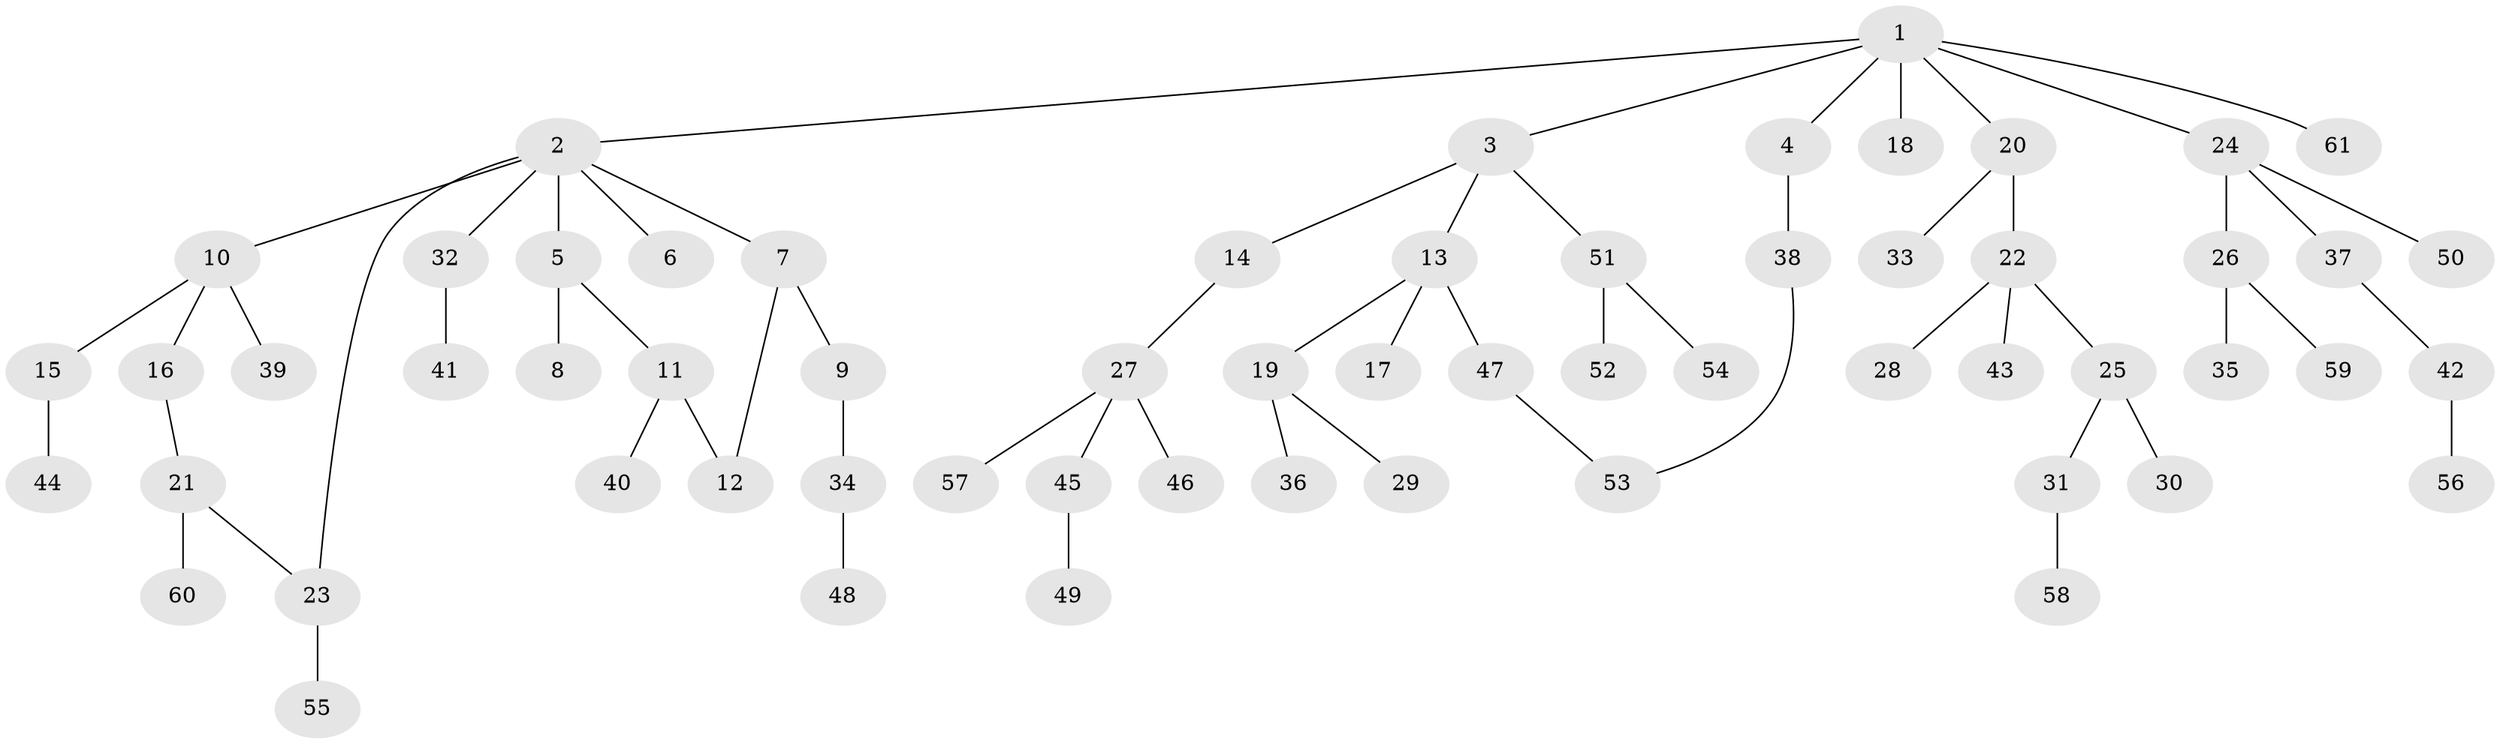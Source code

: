 // coarse degree distribution, {2: 0.36, 3: 0.12, 4: 0.08, 1: 0.36, 5: 0.08}
// Generated by graph-tools (version 1.1) at 2025/36/03/04/25 23:36:12]
// undirected, 61 vertices, 63 edges
graph export_dot {
  node [color=gray90,style=filled];
  1;
  2;
  3;
  4;
  5;
  6;
  7;
  8;
  9;
  10;
  11;
  12;
  13;
  14;
  15;
  16;
  17;
  18;
  19;
  20;
  21;
  22;
  23;
  24;
  25;
  26;
  27;
  28;
  29;
  30;
  31;
  32;
  33;
  34;
  35;
  36;
  37;
  38;
  39;
  40;
  41;
  42;
  43;
  44;
  45;
  46;
  47;
  48;
  49;
  50;
  51;
  52;
  53;
  54;
  55;
  56;
  57;
  58;
  59;
  60;
  61;
  1 -- 2;
  1 -- 3;
  1 -- 4;
  1 -- 18;
  1 -- 20;
  1 -- 24;
  1 -- 61;
  2 -- 5;
  2 -- 6;
  2 -- 7;
  2 -- 10;
  2 -- 23;
  2 -- 32;
  3 -- 13;
  3 -- 14;
  3 -- 51;
  4 -- 38;
  5 -- 8;
  5 -- 11;
  7 -- 9;
  7 -- 12;
  9 -- 34;
  10 -- 15;
  10 -- 16;
  10 -- 39;
  11 -- 12;
  11 -- 40;
  13 -- 17;
  13 -- 19;
  13 -- 47;
  14 -- 27;
  15 -- 44;
  16 -- 21;
  19 -- 29;
  19 -- 36;
  20 -- 22;
  20 -- 33;
  21 -- 60;
  21 -- 23;
  22 -- 25;
  22 -- 28;
  22 -- 43;
  23 -- 55;
  24 -- 26;
  24 -- 37;
  24 -- 50;
  25 -- 30;
  25 -- 31;
  26 -- 35;
  26 -- 59;
  27 -- 45;
  27 -- 46;
  27 -- 57;
  31 -- 58;
  32 -- 41;
  34 -- 48;
  37 -- 42;
  38 -- 53;
  42 -- 56;
  45 -- 49;
  47 -- 53;
  51 -- 52;
  51 -- 54;
}
